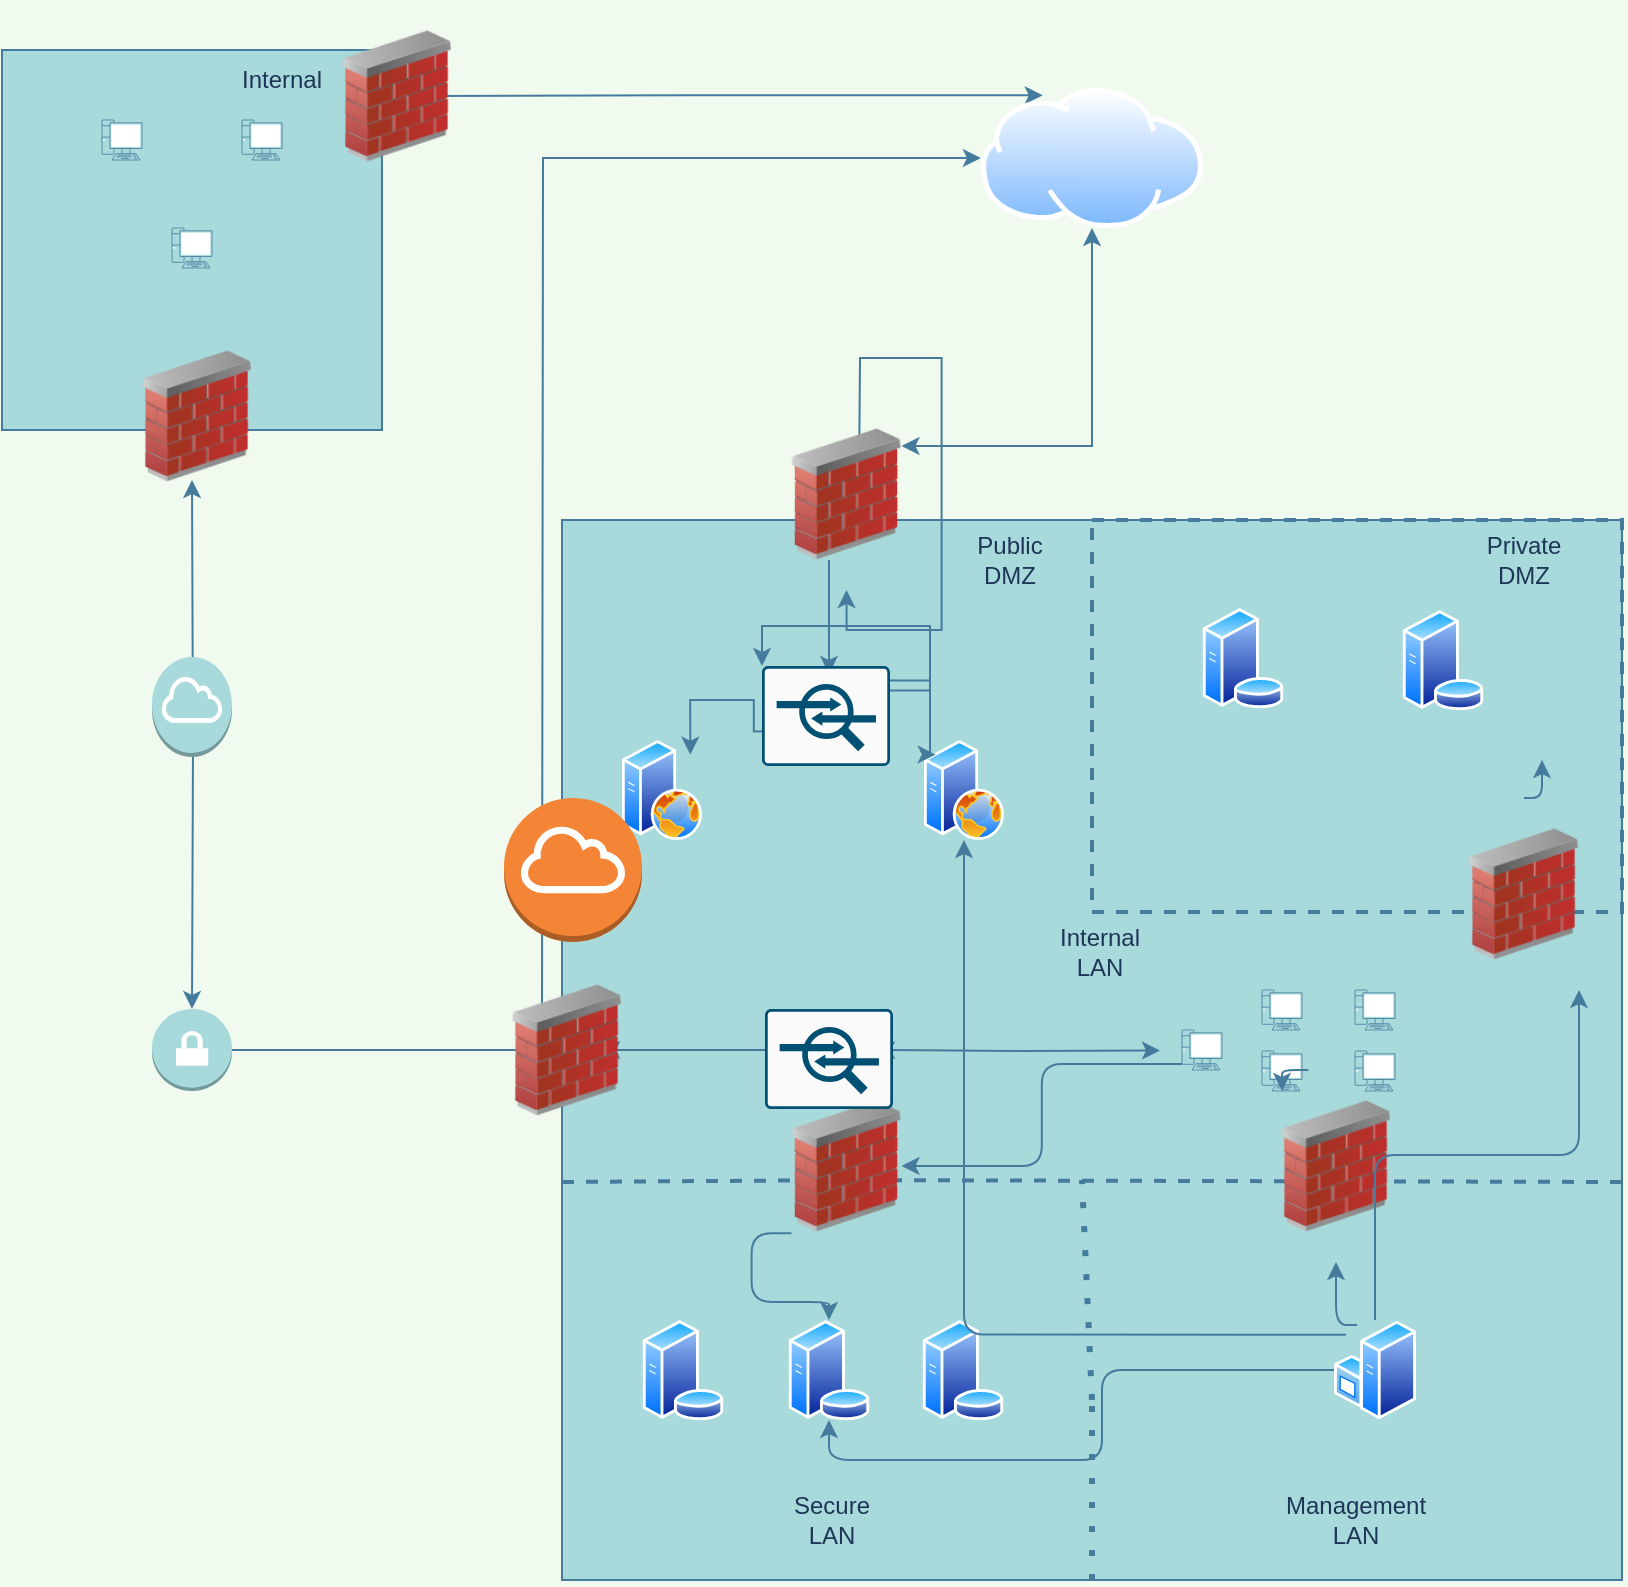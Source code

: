 <mxfile version="23.1.5" type="github">
  <diagram id="n54oH8DmKu2gLfdHGwFG" name="Page-1">
    <mxGraphModel dx="766" dy="410" grid="1" gridSize="10" guides="1" tooltips="1" connect="1" arrows="1" fold="1" page="1" pageScale="1" pageWidth="850" pageHeight="1100" background="#F1FAEE" math="0" shadow="0">
      <root>
        <mxCell id="0" />
        <mxCell id="1" parent="0" />
        <mxCell id="evVOZ5Wl7azx04u6W8IQ-82" value="" style="rounded=0;whiteSpace=wrap;html=1;sketch=0;strokeColor=#457B9D;fillColor=#A8DADC;fontColor=#1D3557;" parent="1" vertex="1">
          <mxGeometry x="596.5" y="420" width="193.5" height="90" as="geometry" />
        </mxCell>
        <mxCell id="evVOZ5Wl7azx04u6W8IQ-80" value="" style="rounded=0;whiteSpace=wrap;html=1;sketch=0;strokeColor=#457B9D;fillColor=#A8DADC;fontColor=#1D3557;" parent="1" vertex="1">
          <mxGeometry x="604" y="425" width="166" height="75" as="geometry" />
        </mxCell>
        <mxCell id="aLyu2Sy_j2bO4yVKifB2-1" value="" style="whiteSpace=wrap;html=1;aspect=fixed;fillColor=#A8DADC;strokeColor=#457B9D;fontColor=#1D3557;" parent="1" vertex="1">
          <mxGeometry x="20" y="155" width="190" height="190" as="geometry" />
        </mxCell>
        <mxCell id="evVOZ5Wl7azx04u6W8IQ-1" value="" style="whiteSpace=wrap;html=1;aspect=fixed;fillColor=#A8DADC;strokeColor=#457B9D;fontColor=#1D3557;" parent="1" vertex="1">
          <mxGeometry x="300" y="390" width="530" height="530" as="geometry" />
        </mxCell>
        <mxCell id="evVOZ5Wl7azx04u6W8IQ-2" value="" style="fontColor=#1D3557;verticalAlign=top;verticalLabelPosition=bottom;labelPosition=center;align=center;html=1;outlineConnect=0;fillColor=#A8DADC;strokeColor=#457B9D;gradientDirection=north;strokeWidth=2;shape=mxgraph.networks.pc;" parent="1" vertex="1">
          <mxGeometry x="70" y="190" width="20" height="20" as="geometry" />
        </mxCell>
        <mxCell id="evVOZ5Wl7azx04u6W8IQ-4" value="" style="fontColor=#1D3557;verticalAlign=top;verticalLabelPosition=bottom;labelPosition=center;align=center;html=1;outlineConnect=0;fillColor=#A8DADC;strokeColor=#457B9D;gradientDirection=north;strokeWidth=2;shape=mxgraph.networks.pc;" parent="1" vertex="1">
          <mxGeometry x="140" y="190" width="20" height="20" as="geometry" />
        </mxCell>
        <mxCell id="evVOZ5Wl7azx04u6W8IQ-5" value="" style="fontColor=#1D3557;verticalAlign=top;verticalLabelPosition=bottom;labelPosition=center;align=center;html=1;outlineConnect=0;fillColor=#A8DADC;strokeColor=#457B9D;gradientDirection=north;strokeWidth=2;shape=mxgraph.networks.pc;" parent="1" vertex="1">
          <mxGeometry x="105" y="244" width="20" height="20" as="geometry" />
        </mxCell>
        <mxCell id="evVOZ5Wl7azx04u6W8IQ-15" value="" style="rounded=0;whiteSpace=wrap;html=1;dashed=1;strokeColor=#457B9D;fillColor=none;strokeWidth=2;fontColor=#1D3557;" parent="1" vertex="1">
          <mxGeometry x="565" y="390" width="265" height="196" as="geometry" />
        </mxCell>
        <mxCell id="evVOZ5Wl7azx04u6W8IQ-18" value="" style="endArrow=none;dashed=1;html=1;entryX=0;entryY=0.5;entryDx=0;entryDy=0;exitX=1;exitY=0.5;exitDx=0;exitDy=0;fillColor=#A8DADC;strokeColor=#457B9D;strokeWidth=2;labelBackgroundColor=#F1FAEE;fontColor=#1D3557;" parent="1" edge="1">
          <mxGeometry width="50" height="50" relative="1" as="geometry">
            <mxPoint x="450" y="720" as="sourcePoint" />
            <mxPoint x="300" y="721" as="targetPoint" />
            <Array as="points" />
          </mxGeometry>
        </mxCell>
        <mxCell id="evVOZ5Wl7azx04u6W8IQ-22" value="" style="endArrow=none;dashed=1;html=1;dashPattern=1 3;strokeWidth=3;exitX=0.5;exitY=1;exitDx=0;exitDy=0;fillColor=#A8DADC;strokeColor=#457B9D;labelBackgroundColor=#F1FAEE;fontColor=#1D3557;" parent="1" edge="1">
          <mxGeometry width="50" height="50" relative="1" as="geometry">
            <mxPoint x="565" y="830" as="sourcePoint" />
            <mxPoint x="560" y="720" as="targetPoint" />
          </mxGeometry>
        </mxCell>
        <mxCell id="evVOZ5Wl7azx04u6W8IQ-23" value="" style="aspect=fixed;perimeter=ellipsePerimeter;html=1;align=center;shadow=0;dashed=0;spacingTop=3;image;image=img/lib/active_directory/web_server.svg;strokeWidth=2;fillColor=none;labelBackgroundColor=#F1FAEE;strokeColor=#457B9D;fontColor=#1D3557;" parent="1" vertex="1">
          <mxGeometry x="330" y="500" width="40" height="50" as="geometry" />
        </mxCell>
        <mxCell id="evVOZ5Wl7azx04u6W8IQ-24" value="" style="aspect=fixed;perimeter=ellipsePerimeter;html=1;align=center;shadow=0;dashed=0;spacingTop=3;image;image=img/lib/active_directory/web_server.svg;strokeWidth=2;fillColor=none;labelBackgroundColor=#F1FAEE;strokeColor=#457B9D;fontColor=#1D3557;" parent="1" vertex="1">
          <mxGeometry x="481" y="500" width="40" height="50" as="geometry" />
        </mxCell>
        <mxCell id="evVOZ5Wl7azx04u6W8IQ-25" value="" style="aspect=fixed;perimeter=ellipsePerimeter;html=1;align=center;shadow=0;dashed=0;spacingTop=3;image;image=img/lib/active_directory/database_server.svg;strokeWidth=2;fillColor=none;labelBackgroundColor=#F1FAEE;strokeColor=#457B9D;fontColor=#1D3557;" parent="1" vertex="1">
          <mxGeometry x="620" y="434" width="41" height="50" as="geometry" />
        </mxCell>
        <mxCell id="evVOZ5Wl7azx04u6W8IQ-26" value="" style="aspect=fixed;perimeter=ellipsePerimeter;html=1;align=center;shadow=0;dashed=0;spacingTop=3;image;image=img/lib/active_directory/database_server.svg;strokeWidth=2;fillColor=none;labelBackgroundColor=#F1FAEE;strokeColor=#457B9D;fontColor=#1D3557;" parent="1" vertex="1">
          <mxGeometry x="720" y="435" width="41" height="50" as="geometry" />
        </mxCell>
        <mxCell id="evVOZ5Wl7azx04u6W8IQ-41" style="edgeStyle=orthogonalEdgeStyle;rounded=0;orthogonalLoop=1;jettySize=auto;html=1;exitX=0.5;exitY=1;exitDx=0;exitDy=0;entryX=0;entryY=0.5;entryDx=0;entryDy=0;entryPerimeter=0;strokeColor=#457B9D;strokeWidth=1;labelBackgroundColor=#F1FAEE;fontColor=#1D3557;" parent="1" edge="1">
          <mxGeometry relative="1" as="geometry">
            <mxPoint x="433.5" y="410" as="sourcePoint" />
            <mxPoint x="433.5" y="467" as="targetPoint" />
          </mxGeometry>
        </mxCell>
        <mxCell id="evVOZ5Wl7azx04u6W8IQ-32" value="" style="endArrow=none;dashed=1;html=1;dashPattern=1 3;strokeWidth=3;exitX=0.5;exitY=1;exitDx=0;exitDy=0;fillColor=#A8DADC;strokeColor=#457B9D;labelBackgroundColor=#F1FAEE;fontColor=#1D3557;" parent="1" source="evVOZ5Wl7azx04u6W8IQ-1" edge="1">
          <mxGeometry width="50" height="50" relative="1" as="geometry">
            <mxPoint x="565" y="920" as="sourcePoint" />
            <mxPoint x="565" y="830" as="targetPoint" />
          </mxGeometry>
        </mxCell>
        <mxCell id="evVOZ5Wl7azx04u6W8IQ-35" value="" style="endArrow=none;dashed=1;html=1;entryX=0;entryY=0.5;entryDx=0;entryDy=0;exitX=1;exitY=0.5;exitDx=0;exitDy=0;fillColor=#A8DADC;strokeColor=#457B9D;strokeWidth=2;labelBackgroundColor=#F1FAEE;fontColor=#1D3557;" parent="1" edge="1">
          <mxGeometry width="50" height="50" relative="1" as="geometry">
            <mxPoint x="830" y="721.0" as="sourcePoint" />
            <mxPoint x="417" y="720" as="targetPoint" />
            <Array as="points" />
          </mxGeometry>
        </mxCell>
        <mxCell id="evVOZ5Wl7azx04u6W8IQ-38" style="edgeStyle=orthogonalEdgeStyle;rounded=0;orthogonalLoop=1;jettySize=auto;html=1;exitX=0.855;exitY=0.855;exitDx=0;exitDy=0;exitPerimeter=0;entryX=1;entryY=0;entryDx=0;entryDy=0;strokeColor=#457B9D;strokeWidth=1;labelBackgroundColor=#F1FAEE;fontColor=#1D3557;" parent="1" target="evVOZ5Wl7azx04u6W8IQ-23" edge="1">
          <mxGeometry relative="1" as="geometry">
            <mxPoint x="421.785" y="495.215" as="sourcePoint" />
          </mxGeometry>
        </mxCell>
        <mxCell id="evVOZ5Wl7azx04u6W8IQ-39" style="edgeStyle=orthogonalEdgeStyle;rounded=0;orthogonalLoop=1;jettySize=auto;html=1;exitX=0.855;exitY=0.145;exitDx=0;exitDy=0;exitPerimeter=0;entryX=0;entryY=0;entryDx=0;entryDy=0;strokeColor=#457B9D;strokeWidth=1;labelBackgroundColor=#F1FAEE;fontColor=#1D3557;" parent="1" source="QDHG0wEMiTN_tOiNerQV-10" target="evVOZ5Wl7azx04u6W8IQ-24" edge="1">
          <mxGeometry relative="1" as="geometry">
            <mxPoint x="445.215" y="495.215" as="sourcePoint" />
          </mxGeometry>
        </mxCell>
        <mxCell id="evVOZ5Wl7azx04u6W8IQ-93" style="edgeStyle=orthogonalEdgeStyle;curved=0;rounded=1;sketch=0;orthogonalLoop=1;jettySize=auto;html=1;exitX=0;exitY=0.85;exitDx=0;exitDy=0;exitPerimeter=0;strokeColor=#457B9D;fillColor=#A8DADC;fontColor=#1D3557;" parent="1" source="QDHG0wEMiTN_tOiNerQV-3" target="evVOZ5Wl7azx04u6W8IQ-49" edge="1">
          <mxGeometry relative="1" as="geometry" />
        </mxCell>
        <mxCell id="evVOZ5Wl7azx04u6W8IQ-42" value="" style="fontColor=#1D3557;verticalAlign=top;verticalLabelPosition=bottom;labelPosition=center;align=center;html=1;outlineConnect=0;fillColor=#A8DADC;strokeColor=#457B9D;gradientDirection=north;strokeWidth=2;shape=mxgraph.networks.pc;" parent="1" vertex="1">
          <mxGeometry x="610" y="645" width="20" height="20" as="geometry" />
        </mxCell>
        <mxCell id="evVOZ5Wl7azx04u6W8IQ-43" value="" style="fontColor=#1D3557;verticalAlign=top;verticalLabelPosition=bottom;labelPosition=center;align=center;html=1;outlineConnect=0;fillColor=#A8DADC;strokeColor=#457B9D;gradientDirection=north;strokeWidth=2;shape=mxgraph.networks.pc;" parent="1" vertex="1">
          <mxGeometry x="650" y="655.5" width="20" height="20" as="geometry" />
        </mxCell>
        <mxCell id="evVOZ5Wl7azx04u6W8IQ-44" value="" style="fontColor=#1D3557;verticalAlign=top;verticalLabelPosition=bottom;labelPosition=center;align=center;html=1;outlineConnect=0;fillColor=#A8DADC;strokeColor=#457B9D;gradientDirection=north;strokeWidth=2;shape=mxgraph.networks.pc;" parent="1" vertex="1">
          <mxGeometry x="650" y="625" width="20" height="20" as="geometry" />
        </mxCell>
        <mxCell id="evVOZ5Wl7azx04u6W8IQ-46" value="" style="fontColor=#1D3557;verticalAlign=top;verticalLabelPosition=bottom;labelPosition=center;align=center;html=1;outlineConnect=0;fillColor=#A8DADC;strokeColor=#457B9D;gradientDirection=north;strokeWidth=2;shape=mxgraph.networks.pc;" parent="1" vertex="1">
          <mxGeometry x="696.5" y="655.5" width="20" height="20" as="geometry" />
        </mxCell>
        <mxCell id="evVOZ5Wl7azx04u6W8IQ-47" value="" style="fontColor=#1D3557;verticalAlign=top;verticalLabelPosition=bottom;labelPosition=center;align=center;html=1;outlineConnect=0;fillColor=#A8DADC;strokeColor=#457B9D;gradientDirection=north;strokeWidth=2;shape=mxgraph.networks.pc;" parent="1" vertex="1">
          <mxGeometry x="696.5" y="625" width="20" height="20" as="geometry" />
        </mxCell>
        <mxCell id="evVOZ5Wl7azx04u6W8IQ-48" value="" style="aspect=fixed;perimeter=ellipsePerimeter;html=1;align=center;shadow=0;dashed=0;spacingTop=3;image;image=img/lib/active_directory/database_server.svg;strokeWidth=2;fillColor=none;labelBackgroundColor=#F1FAEE;strokeColor=#457B9D;fontColor=#1D3557;" parent="1" vertex="1">
          <mxGeometry x="340" y="790" width="41" height="50" as="geometry" />
        </mxCell>
        <mxCell id="evVOZ5Wl7azx04u6W8IQ-49" value="" style="aspect=fixed;perimeter=ellipsePerimeter;html=1;align=center;shadow=0;dashed=0;spacingTop=3;image;image=img/lib/active_directory/database_server.svg;strokeWidth=2;fillColor=none;labelBackgroundColor=#F1FAEE;strokeColor=#457B9D;fontColor=#1D3557;" parent="1" vertex="1">
          <mxGeometry x="413" y="790" width="41" height="50" as="geometry" />
        </mxCell>
        <mxCell id="evVOZ5Wl7azx04u6W8IQ-50" value="" style="aspect=fixed;perimeter=ellipsePerimeter;html=1;align=center;shadow=0;dashed=0;spacingTop=3;image;image=img/lib/active_directory/database_server.svg;strokeWidth=2;fillColor=none;labelBackgroundColor=#F1FAEE;strokeColor=#457B9D;fontColor=#1D3557;" parent="1" vertex="1">
          <mxGeometry x="480" y="790" width="41" height="50" as="geometry" />
        </mxCell>
        <mxCell id="evVOZ5Wl7azx04u6W8IQ-83" style="edgeStyle=orthogonalEdgeStyle;curved=0;rounded=1;sketch=0;orthogonalLoop=1;jettySize=auto;html=1;exitX=0.5;exitY=0;exitDx=0;exitDy=0;entryX=1;entryY=1;entryDx=0;entryDy=0;strokeColor=#457B9D;fillColor=#A8DADC;fontColor=#1D3557;" parent="1" source="QDHG0wEMiTN_tOiNerQV-2" target="evVOZ5Wl7azx04u6W8IQ-82" edge="1">
          <mxGeometry relative="1" as="geometry" />
        </mxCell>
        <mxCell id="evVOZ5Wl7azx04u6W8IQ-84" style="edgeStyle=orthogonalEdgeStyle;curved=0;rounded=1;sketch=0;orthogonalLoop=1;jettySize=auto;html=1;exitX=0;exitY=0.5;exitDx=0;exitDy=0;entryX=0.5;entryY=1;entryDx=0;entryDy=0;strokeColor=#457B9D;fillColor=#A8DADC;fontColor=#1D3557;" parent="1" source="evVOZ5Wl7azx04u6W8IQ-51" target="evVOZ5Wl7azx04u6W8IQ-49" edge="1">
          <mxGeometry relative="1" as="geometry" />
        </mxCell>
        <mxCell id="evVOZ5Wl7azx04u6W8IQ-85" style="edgeStyle=orthogonalEdgeStyle;curved=0;rounded=1;sketch=0;orthogonalLoop=1;jettySize=auto;html=1;exitX=0;exitY=0;exitDx=0;exitDy=0;entryX=0.5;entryY=1;entryDx=0;entryDy=0;strokeColor=#457B9D;fillColor=#A8DADC;fontColor=#1D3557;" parent="1" source="evVOZ5Wl7azx04u6W8IQ-51" target="evVOZ5Wl7azx04u6W8IQ-24" edge="1">
          <mxGeometry relative="1" as="geometry" />
        </mxCell>
        <mxCell id="evVOZ5Wl7azx04u6W8IQ-86" style="edgeStyle=orthogonalEdgeStyle;curved=0;rounded=1;sketch=0;orthogonalLoop=1;jettySize=auto;html=1;exitX=0.25;exitY=0;exitDx=0;exitDy=0;entryX=0.5;entryY=1;entryDx=0;entryDy=0;entryPerimeter=0;strokeColor=#457B9D;fillColor=#A8DADC;fontColor=#1D3557;" parent="1" source="QDHG0wEMiTN_tOiNerQV-7" target="evVOZ5Wl7azx04u6W8IQ-43" edge="1">
          <mxGeometry relative="1" as="geometry" />
        </mxCell>
        <mxCell id="evVOZ5Wl7azx04u6W8IQ-51" value="" style="aspect=fixed;perimeter=ellipsePerimeter;html=1;align=center;shadow=0;dashed=0;spacingTop=3;image;image=img/lib/active_directory/windows_server.svg;strokeWidth=2;fillColor=none;labelBackgroundColor=#F1FAEE;strokeColor=#457B9D;fontColor=#1D3557;" parent="1" vertex="1">
          <mxGeometry x="686" y="790" width="41" height="50" as="geometry" />
        </mxCell>
        <mxCell id="evVOZ5Wl7azx04u6W8IQ-57" style="edgeStyle=orthogonalEdgeStyle;rounded=0;orthogonalLoop=1;jettySize=auto;html=1;exitX=0.5;exitY=1;exitDx=0;exitDy=0;entryX=1;entryY=0.25;entryDx=0;entryDy=0;strokeColor=#457B9D;strokeWidth=1;startArrow=classic;startFill=1;labelBackgroundColor=#F1FAEE;fontColor=#1D3557;" parent="1" source="evVOZ5Wl7azx04u6W8IQ-14" edge="1">
          <mxGeometry relative="1" as="geometry">
            <mxPoint x="448.5" y="372.5" as="targetPoint" />
          </mxGeometry>
        </mxCell>
        <mxCell id="evVOZ5Wl7azx04u6W8IQ-65" style="edgeStyle=orthogonalEdgeStyle;rounded=0;orthogonalLoop=1;jettySize=auto;html=1;exitX=0;exitY=0.5;exitDx=0;exitDy=0;entryX=0;entryY=0.25;entryDx=0;entryDy=0;strokeColor=#457B9D;strokeWidth=1;startArrow=classic;startFill=1;labelBackgroundColor=#F1FAEE;fontColor=#1D3557;" parent="1" source="evVOZ5Wl7azx04u6W8IQ-56" edge="1">
          <mxGeometry relative="1" as="geometry">
            <mxPoint x="290" y="642.5" as="targetPoint" />
          </mxGeometry>
        </mxCell>
        <mxCell id="evVOZ5Wl7azx04u6W8IQ-99" style="edgeStyle=orthogonalEdgeStyle;curved=0;rounded=1;sketch=0;orthogonalLoop=1;jettySize=auto;html=1;exitX=0.25;exitY=0;exitDx=0;exitDy=0;strokeColor=#457B9D;fillColor=#A8DADC;fontColor=#1D3557;startArrow=classic;startFill=1;" parent="1" source="evVOZ5Wl7azx04u6W8IQ-56" edge="1">
          <mxGeometry relative="1" as="geometry">
            <mxPoint x="230" y="178" as="targetPoint" />
          </mxGeometry>
        </mxCell>
        <mxCell id="evVOZ5Wl7azx04u6W8IQ-56" value="" style="aspect=fixed;perimeter=ellipsePerimeter;html=1;align=center;shadow=0;dashed=0;spacingTop=3;image;image=img/lib/active_directory/internet_cloud.svg;strokeWidth=2;fillColor=none;labelBackgroundColor=#F1FAEE;strokeColor=#457B9D;fontColor=#1D3557;" parent="1" vertex="1">
          <mxGeometry x="509.45" y="174" width="111.11" height="70" as="geometry" />
        </mxCell>
        <mxCell id="evVOZ5Wl7azx04u6W8IQ-69" style="edgeStyle=orthogonalEdgeStyle;rounded=0;orthogonalLoop=1;jettySize=auto;html=1;exitX=1;exitY=0.5;exitDx=0;exitDy=0;strokeColor=#457B9D;strokeWidth=1;startArrow=classic;startFill=1;labelBackgroundColor=#F1FAEE;fontColor=#1D3557;" parent="1" edge="1">
          <mxGeometry relative="1" as="geometry">
            <mxPoint x="320" y="655" as="sourcePoint" />
            <mxPoint x="418.5" y="655" as="targetPoint" />
          </mxGeometry>
        </mxCell>
        <mxCell id="evVOZ5Wl7azx04u6W8IQ-64" style="edgeStyle=orthogonalEdgeStyle;rounded=0;orthogonalLoop=1;jettySize=auto;html=1;exitX=1;exitY=0.5;exitDx=0;exitDy=0;exitPerimeter=0;entryX=0;entryY=0.5;entryDx=0;entryDy=0;strokeColor=#457B9D;strokeWidth=1;labelBackgroundColor=#F1FAEE;fontColor=#1D3557;" parent="1" source="evVOZ5Wl7azx04u6W8IQ-7" edge="1">
          <mxGeometry relative="1" as="geometry">
            <mxPoint x="290" y="655" as="targetPoint" />
          </mxGeometry>
        </mxCell>
        <mxCell id="evVOZ5Wl7azx04u6W8IQ-7" value="" style="outlineConnect=0;dashed=0;verticalLabelPosition=bottom;verticalAlign=top;align=center;html=1;shape=mxgraph.aws3.vpn_gateway;fillColor=#A8DADC;strokeColor=#457B9D;fontColor=#1D3557;" parent="1" vertex="1">
          <mxGeometry x="95" y="634.5" width="40" height="41" as="geometry" />
        </mxCell>
        <mxCell id="evVOZ5Wl7azx04u6W8IQ-63" style="edgeStyle=orthogonalEdgeStyle;rounded=0;orthogonalLoop=1;jettySize=auto;html=1;strokeColor=#457B9D;strokeWidth=1;startArrow=classic;startFill=1;labelBackgroundColor=#F1FAEE;fontColor=#1D3557;" parent="1" target="evVOZ5Wl7azx04u6W8IQ-7" edge="1">
          <mxGeometry relative="1" as="geometry">
            <mxPoint x="115" y="670" as="targetPoint" />
            <mxPoint x="115" y="370" as="sourcePoint" />
          </mxGeometry>
        </mxCell>
        <mxCell id="evVOZ5Wl7azx04u6W8IQ-70" style="edgeStyle=orthogonalEdgeStyle;rounded=0;orthogonalLoop=1;jettySize=auto;html=1;exitX=1;exitY=0.5;exitDx=0;exitDy=0;entryX=0;entryY=0.5;entryDx=0;entryDy=0;strokeColor=#457B9D;strokeWidth=1;startArrow=classic;startFill=1;labelBackgroundColor=#F1FAEE;fontColor=#1D3557;" parent="1" edge="1">
          <mxGeometry relative="1" as="geometry">
            <mxPoint x="599" y="655.25" as="targetPoint" />
            <mxPoint x="457.5" y="655" as="sourcePoint" />
          </mxGeometry>
        </mxCell>
        <mxCell id="evVOZ5Wl7azx04u6W8IQ-87" value="Internal" style="text;html=1;strokeColor=none;fillColor=none;align=center;verticalAlign=middle;whiteSpace=wrap;rounded=0;sketch=0;fontColor=#1D3557;" parent="1" vertex="1">
          <mxGeometry x="140" y="160" width="40" height="20" as="geometry" />
        </mxCell>
        <mxCell id="evVOZ5Wl7azx04u6W8IQ-88" value="Private DMZ" style="text;html=1;strokeColor=none;fillColor=none;align=center;verticalAlign=middle;whiteSpace=wrap;rounded=0;sketch=0;fontColor=#1D3557;" parent="1" vertex="1">
          <mxGeometry x="761" y="400" width="40" height="20" as="geometry" />
        </mxCell>
        <mxCell id="evVOZ5Wl7azx04u6W8IQ-89" value="Public DMZ" style="text;html=1;strokeColor=none;fillColor=none;align=center;verticalAlign=middle;whiteSpace=wrap;rounded=0;sketch=0;fontColor=#1D3557;" parent="1" vertex="1">
          <mxGeometry x="504.25" y="400" width="40" height="20" as="geometry" />
        </mxCell>
        <mxCell id="evVOZ5Wl7azx04u6W8IQ-90" value="Internal LAN" style="text;html=1;strokeColor=none;fillColor=none;align=center;verticalAlign=middle;whiteSpace=wrap;rounded=0;sketch=0;fontColor=#1D3557;" parent="1" vertex="1">
          <mxGeometry x="549.25" y="596.01" width="40" height="20" as="geometry" />
        </mxCell>
        <mxCell id="evVOZ5Wl7azx04u6W8IQ-91" value="Secure LAN" style="text;html=1;strokeColor=none;fillColor=none;align=center;verticalAlign=middle;whiteSpace=wrap;rounded=0;sketch=0;fontColor=#1D3557;" parent="1" vertex="1">
          <mxGeometry x="414.75" y="880" width="40" height="20" as="geometry" />
        </mxCell>
        <mxCell id="evVOZ5Wl7azx04u6W8IQ-92" value="Management LAN" style="text;html=1;strokeColor=none;fillColor=none;align=center;verticalAlign=middle;whiteSpace=wrap;rounded=0;sketch=0;fontColor=#1D3557;" parent="1" vertex="1">
          <mxGeometry x="676.5" y="880" width="40" height="20" as="geometry" />
        </mxCell>
        <mxCell id="evVOZ5Wl7azx04u6W8IQ-61" value="" style="outlineConnect=0;dashed=0;verticalLabelPosition=bottom;verticalAlign=top;align=center;html=1;shape=mxgraph.aws3.internet_gateway;fillColor=#A8DADC;strokeWidth=2;strokeColor=#457B9D;fontColor=#1D3557;" parent="1" vertex="1">
          <mxGeometry x="95" y="458.5" width="40" height="50" as="geometry" />
        </mxCell>
        <mxCell id="QDHG0wEMiTN_tOiNerQV-1" value="" style="rounded=0;whiteSpace=wrap;html=1;dashed=1;strokeColor=#457B9D;fillColor=none;strokeWidth=2;fontColor=#1D3557;shape=image;labelBackgroundColor=default;verticalAlign=top;verticalLabelPosition=bottom;image=img/lib/clip_art/networking/Firewall_02_128x128.png;" parent="1" vertex="1">
          <mxGeometry x="275" y="607" width="55" height="96" as="geometry" />
        </mxCell>
        <mxCell id="QDHG0wEMiTN_tOiNerQV-4" value="" style="rounded=0;whiteSpace=wrap;html=1;dashed=1;strokeColor=#457B9D;fillColor=none;strokeWidth=2;fontColor=#1D3557;shape=image;labelBackgroundColor=default;verticalAlign=top;verticalLabelPosition=bottom;image=img/lib/clip_art/networking/Firewall_02_128x128.png;" parent="1" vertex="1">
          <mxGeometry x="90" y="290" width="55" height="96" as="geometry" />
        </mxCell>
        <mxCell id="QDHG0wEMiTN_tOiNerQV-6" value="" style="edgeStyle=orthogonalEdgeStyle;curved=0;rounded=1;sketch=0;orthogonalLoop=1;jettySize=auto;html=1;exitX=0;exitY=0.85;exitDx=0;exitDy=0;exitPerimeter=0;strokeColor=#457B9D;fillColor=#A8DADC;fontColor=#1D3557;" parent="1" source="evVOZ5Wl7azx04u6W8IQ-42" target="QDHG0wEMiTN_tOiNerQV-3" edge="1">
          <mxGeometry relative="1" as="geometry">
            <mxPoint x="610" y="662" as="sourcePoint" />
            <mxPoint x="434" y="790" as="targetPoint" />
          </mxGeometry>
        </mxCell>
        <mxCell id="QDHG0wEMiTN_tOiNerQV-3" value="" style="rounded=0;whiteSpace=wrap;html=1;dashed=1;strokeColor=#457B9D;fillColor=none;strokeWidth=2;fontColor=#1D3557;shape=image;labelBackgroundColor=default;verticalAlign=top;verticalLabelPosition=bottom;image=img/lib/clip_art/networking/Firewall_02_128x128.png;" parent="1" vertex="1">
          <mxGeometry x="414.75" y="665" width="55" height="96" as="geometry" />
        </mxCell>
        <mxCell id="QDHG0wEMiTN_tOiNerQV-8" value="" style="edgeStyle=orthogonalEdgeStyle;curved=0;rounded=1;sketch=0;orthogonalLoop=1;jettySize=auto;html=1;exitX=0.25;exitY=0;exitDx=0;exitDy=0;entryX=0.5;entryY=1;entryDx=0;entryDy=0;entryPerimeter=0;strokeColor=#457B9D;fillColor=#A8DADC;fontColor=#1D3557;" parent="1" source="evVOZ5Wl7azx04u6W8IQ-51" target="QDHG0wEMiTN_tOiNerQV-7" edge="1">
          <mxGeometry relative="1" as="geometry">
            <mxPoint x="698" y="793" as="sourcePoint" />
            <mxPoint x="660" y="676" as="targetPoint" />
          </mxGeometry>
        </mxCell>
        <mxCell id="QDHG0wEMiTN_tOiNerQV-7" value="" style="rounded=0;whiteSpace=wrap;html=1;dashed=1;strokeColor=#457B9D;fillColor=none;strokeWidth=2;fontColor=#1D3557;shape=image;labelBackgroundColor=default;verticalAlign=top;verticalLabelPosition=bottom;image=img/lib/clip_art/networking/Firewall_02_128x128.png;" parent="1" vertex="1">
          <mxGeometry x="659.5" y="665" width="55" height="96" as="geometry" />
        </mxCell>
        <mxCell id="QDHG0wEMiTN_tOiNerQV-9" value="" style="edgeStyle=orthogonalEdgeStyle;curved=0;rounded=1;sketch=0;orthogonalLoop=1;jettySize=auto;html=1;exitX=0.5;exitY=0;exitDx=0;exitDy=0;entryX=1;entryY=1;entryDx=0;entryDy=0;strokeColor=#457B9D;fillColor=#A8DADC;fontColor=#1D3557;" parent="1" source="evVOZ5Wl7azx04u6W8IQ-51" target="QDHG0wEMiTN_tOiNerQV-2" edge="1">
          <mxGeometry relative="1" as="geometry">
            <mxPoint x="707" y="790" as="sourcePoint" />
            <mxPoint x="790" y="510" as="targetPoint" />
          </mxGeometry>
        </mxCell>
        <mxCell id="QDHG0wEMiTN_tOiNerQV-2" value="" style="rounded=0;whiteSpace=wrap;html=1;dashed=1;strokeColor=#457B9D;fillColor=none;strokeWidth=2;fontColor=#1D3557;shape=image;labelBackgroundColor=default;verticalAlign=top;verticalLabelPosition=bottom;image=img/lib/clip_art/networking/Firewall_02_128x128.png;" parent="1" vertex="1">
          <mxGeometry x="753.5" y="529" width="55" height="96" as="geometry" />
        </mxCell>
        <mxCell id="QDHG0wEMiTN_tOiNerQV-11" value="" style="edgeStyle=orthogonalEdgeStyle;rounded=0;orthogonalLoop=1;jettySize=auto;html=1;exitX=0.5;exitY=1;exitDx=0;exitDy=0;entryX=1;entryY=0.25;entryDx=0;entryDy=0;strokeColor=#457B9D;strokeWidth=1;startArrow=classic;startFill=1;labelBackgroundColor=#F1FAEE;fontColor=#1D3557;" parent="1" source="evVOZ5Wl7azx04u6W8IQ-56" target="evVOZ5Wl7azx04u6W8IQ-14" edge="1">
          <mxGeometry relative="1" as="geometry">
            <mxPoint x="448.5" y="372.5" as="targetPoint" />
            <mxPoint x="565" y="244" as="sourcePoint" />
          </mxGeometry>
        </mxCell>
        <mxCell id="evVOZ5Wl7azx04u6W8IQ-14" value="" style="rounded=0;whiteSpace=wrap;html=1;dashed=1;strokeColor=#457B9D;fillColor=none;strokeWidth=2;fontColor=#1D3557;shape=image;labelBackgroundColor=default;verticalAlign=top;verticalLabelPosition=bottom;image=img/lib/clip_art/networking/Firewall_02_128x128.png;" parent="1" vertex="1">
          <mxGeometry x="414.75" y="329" width="55" height="96" as="geometry" />
        </mxCell>
        <mxCell id="QDHG0wEMiTN_tOiNerQV-13" value="" style="sketch=0;points=[[0.015,0.015,0],[0.985,0.015,0],[0.985,0.985,0],[0.015,0.985,0],[0.25,0,0],[0.5,0,0],[0.75,0,0],[1,0.25,0],[1,0.5,0],[1,0.75,0],[0.75,1,0],[0.5,1,0],[0.25,1,0],[0,0.75,0],[0,0.5,0],[0,0.25,0]];verticalLabelPosition=bottom;html=1;verticalAlign=top;aspect=fixed;align=center;pointerEvents=1;shape=mxgraph.cisco19.rect;prIcon=ips_ids;fillColor=#FAFAFA;strokeColor=#005073;" parent="1" vertex="1">
          <mxGeometry x="401.5" y="634.5" width="64" height="50" as="geometry" />
        </mxCell>
        <mxCell id="QDHG0wEMiTN_tOiNerQV-14" value="" style="edgeStyle=orthogonalEdgeStyle;rounded=0;orthogonalLoop=1;jettySize=auto;html=1;exitX=0.855;exitY=0.145;exitDx=0;exitDy=0;exitPerimeter=0;entryX=0;entryY=0;entryDx=0;entryDy=0;strokeColor=#457B9D;strokeWidth=1;labelBackgroundColor=#F1FAEE;fontColor=#1D3557;" parent="1" target="QDHG0wEMiTN_tOiNerQV-10" edge="1">
          <mxGeometry relative="1" as="geometry">
            <mxPoint x="445.215" y="495.215" as="sourcePoint" />
            <mxPoint x="487" y="507" as="targetPoint" />
          </mxGeometry>
        </mxCell>
        <mxCell id="QDHG0wEMiTN_tOiNerQV-10" value="" style="sketch=0;points=[[0.015,0.015,0],[0.985,0.015,0],[0.985,0.985,0],[0.015,0.985,0],[0.25,0,0],[0.5,0,0],[0.75,0,0],[1,0.25,0],[1,0.5,0],[1,0.75,0],[0.75,1,0],[0.5,1,0],[0.25,1,0],[0,0.75,0],[0,0.5,0],[0,0.25,0]];verticalLabelPosition=bottom;html=1;verticalAlign=top;aspect=fixed;align=center;pointerEvents=1;shape=mxgraph.cisco19.rect;prIcon=ips_ids;fillColor=#FAFAFA;strokeColor=#005073;" parent="1" vertex="1">
          <mxGeometry x="400" y="463" width="64" height="50" as="geometry" />
        </mxCell>
        <mxCell id="QDHG0wEMiTN_tOiNerQV-15" value="" style="rounded=0;whiteSpace=wrap;html=1;dashed=1;strokeColor=#457B9D;fillColor=none;strokeWidth=2;fontColor=#1D3557;shape=image;labelBackgroundColor=default;verticalAlign=top;verticalLabelPosition=bottom;image=img/lib/clip_art/networking/Firewall_02_128x128.png;" parent="1" vertex="1">
          <mxGeometry x="190" y="130" width="55" height="96" as="geometry" />
        </mxCell>
        <mxCell id="QDHG0wEMiTN_tOiNerQV-16" value="" style="outlineConnect=0;dashed=0;verticalLabelPosition=bottom;verticalAlign=top;align=center;html=1;shape=mxgraph.aws3.internet_gateway;fillColor=#F58536;gradientColor=none;" parent="1" vertex="1">
          <mxGeometry x="271" y="529" width="69" height="72" as="geometry" />
        </mxCell>
      </root>
    </mxGraphModel>
  </diagram>
</mxfile>
